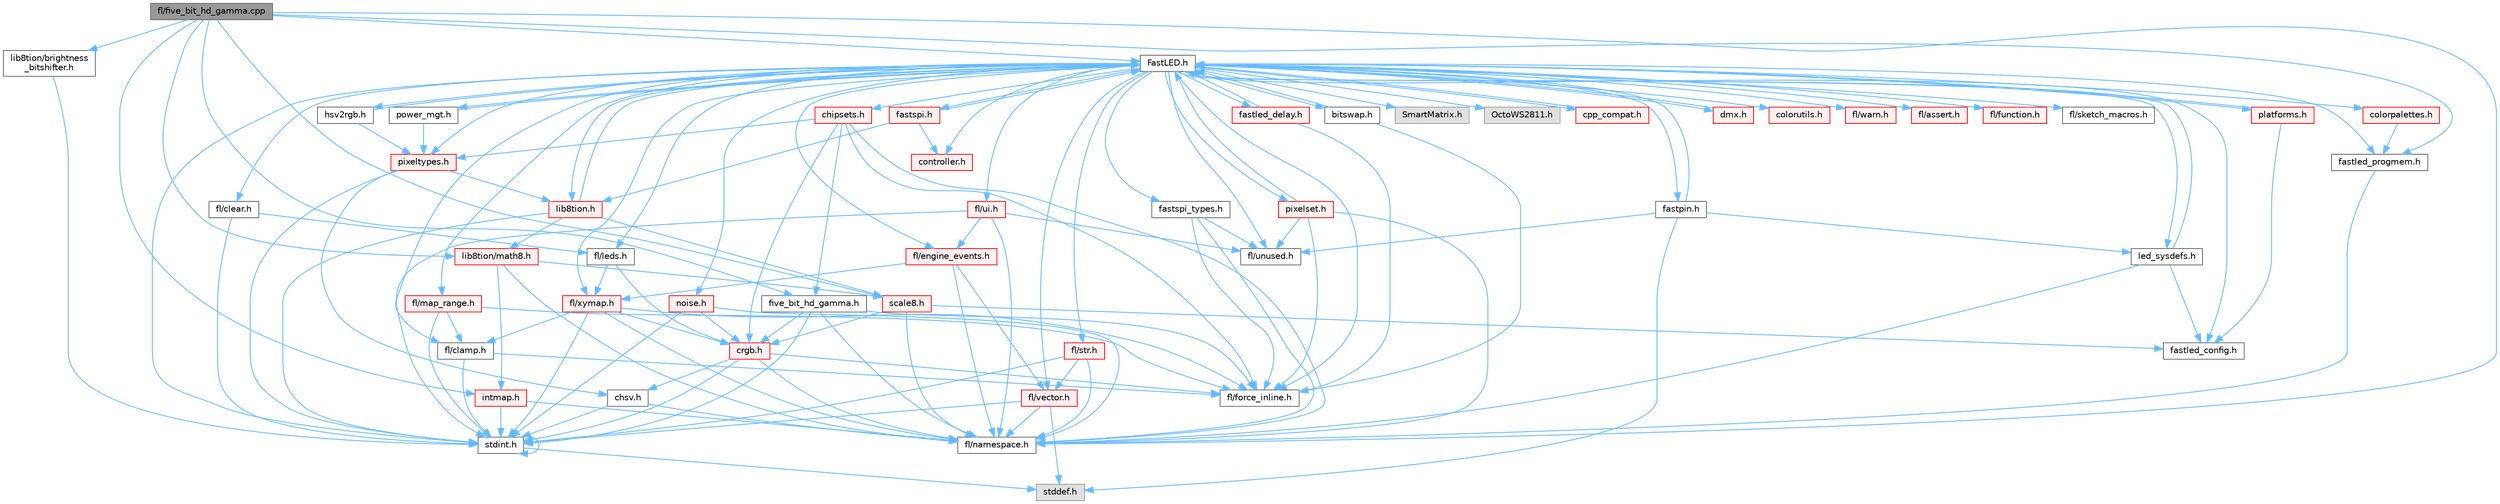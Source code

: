 digraph "fl/five_bit_hd_gamma.cpp"
{
 // INTERACTIVE_SVG=YES
 // LATEX_PDF_SIZE
  bgcolor="transparent";
  edge [fontname=Helvetica,fontsize=10,labelfontname=Helvetica,labelfontsize=10];
  node [fontname=Helvetica,fontsize=10,shape=box,height=0.2,width=0.4];
  Node1 [id="Node000001",label="fl/five_bit_hd_gamma.cpp",height=0.2,width=0.4,color="gray40", fillcolor="grey60", style="filled", fontcolor="black",tooltip="Defines functions for five-bit gamma correction."];
  Node1 -> Node2 [id="edge1_Node000001_Node000002",color="steelblue1",style="solid",tooltip=" "];
  Node2 [id="Node000002",label="five_bit_hd_gamma.h",height=0.2,width=0.4,color="grey40", fillcolor="white", style="filled",URL="$dc/d44/five__bit__hd__gamma_8h.html",tooltip="Declares functions for five-bit gamma correction."];
  Node2 -> Node3 [id="edge2_Node000002_Node000003",color="steelblue1",style="solid",tooltip=" "];
  Node3 [id="Node000003",label="stdint.h",height=0.2,width=0.4,color="grey40", fillcolor="white", style="filled",URL="$df/dd8/stdint_8h.html",tooltip=" "];
  Node3 -> Node4 [id="edge3_Node000003_Node000004",color="steelblue1",style="solid",tooltip=" "];
  Node4 [id="Node000004",label="stddef.h",height=0.2,width=0.4,color="grey60", fillcolor="#E0E0E0", style="filled",tooltip=" "];
  Node3 -> Node3 [id="edge4_Node000003_Node000003",color="steelblue1",style="solid",tooltip=" "];
  Node2 -> Node5 [id="edge5_Node000002_Node000005",color="steelblue1",style="solid",tooltip=" "];
  Node5 [id="Node000005",label="crgb.h",height=0.2,width=0.4,color="red", fillcolor="#FFF0F0", style="filled",URL="$db/dd1/crgb_8h.html",tooltip="Defines the red, green, and blue (RGB) pixel struct."];
  Node5 -> Node3 [id="edge6_Node000005_Node000003",color="steelblue1",style="solid",tooltip=" "];
  Node5 -> Node6 [id="edge7_Node000005_Node000006",color="steelblue1",style="solid",tooltip=" "];
  Node6 [id="Node000006",label="chsv.h",height=0.2,width=0.4,color="grey40", fillcolor="white", style="filled",URL="$d8/dd0/chsv_8h.html",tooltip="Defines the hue, saturation, and value (HSV) pixel struct."];
  Node6 -> Node3 [id="edge8_Node000006_Node000003",color="steelblue1",style="solid",tooltip=" "];
  Node6 -> Node7 [id="edge9_Node000006_Node000007",color="steelblue1",style="solid",tooltip=" "];
  Node7 [id="Node000007",label="fl/namespace.h",height=0.2,width=0.4,color="grey40", fillcolor="white", style="filled",URL="$df/d2a/namespace_8h.html",tooltip="Implements the FastLED namespace macros."];
  Node5 -> Node7 [id="edge10_Node000005_Node000007",color="steelblue1",style="solid",tooltip=" "];
  Node5 -> Node10 [id="edge11_Node000005_Node000010",color="steelblue1",style="solid",tooltip=" "];
  Node10 [id="Node000010",label="fl/force_inline.h",height=0.2,width=0.4,color="grey40", fillcolor="white", style="filled",URL="$d4/d64/force__inline_8h.html",tooltip=" "];
  Node2 -> Node10 [id="edge12_Node000002_Node000010",color="steelblue1",style="solid",tooltip=" "];
  Node2 -> Node7 [id="edge13_Node000002_Node000007",color="steelblue1",style="solid",tooltip=" "];
  Node1 -> Node13 [id="edge14_Node000001_Node000013",color="steelblue1",style="solid",tooltip=" "];
  Node13 [id="Node000013",label="FastLED.h",height=0.2,width=0.4,color="grey40", fillcolor="white", style="filled",URL="$db/d97/_fast_l_e_d_8h.html",tooltip="central include file for FastLED, defines the CFastLED class/object"];
  Node13 -> Node3 [id="edge15_Node000013_Node000003",color="steelblue1",style="solid",tooltip=" "];
  Node13 -> Node14 [id="edge16_Node000013_Node000014",color="steelblue1",style="solid",tooltip=" "];
  Node14 [id="Node000014",label="SmartMatrix.h",height=0.2,width=0.4,color="grey60", fillcolor="#E0E0E0", style="filled",tooltip=" "];
  Node13 -> Node15 [id="edge17_Node000013_Node000015",color="steelblue1",style="solid",tooltip=" "];
  Node15 [id="Node000015",label="OctoWS2811.h",height=0.2,width=0.4,color="grey60", fillcolor="#E0E0E0", style="filled",tooltip=" "];
  Node13 -> Node10 [id="edge18_Node000013_Node000010",color="steelblue1",style="solid",tooltip=" "];
  Node13 -> Node16 [id="edge19_Node000013_Node000016",color="steelblue1",style="solid",tooltip=" "];
  Node16 [id="Node000016",label="cpp_compat.h",height=0.2,width=0.4,color="red", fillcolor="#FFF0F0", style="filled",URL="$d9/d13/cpp__compat_8h.html",tooltip="Compatibility functions based on C++ version."];
  Node16 -> Node13 [id="edge20_Node000016_Node000013",color="steelblue1",style="solid",tooltip=" "];
  Node13 -> Node18 [id="edge21_Node000013_Node000018",color="steelblue1",style="solid",tooltip=" "];
  Node18 [id="Node000018",label="fastled_config.h",height=0.2,width=0.4,color="grey40", fillcolor="white", style="filled",URL="$d5/d11/fastled__config_8h.html",tooltip="Contains definitions that can be used to configure FastLED at compile time."];
  Node13 -> Node19 [id="edge22_Node000013_Node000019",color="steelblue1",style="solid",tooltip=" "];
  Node19 [id="Node000019",label="led_sysdefs.h",height=0.2,width=0.4,color="grey40", fillcolor="white", style="filled",URL="$d9/d3e/led__sysdefs_8h.html",tooltip="Determines which platform system definitions to include."];
  Node19 -> Node13 [id="edge23_Node000019_Node000013",color="steelblue1",style="solid",tooltip=" "];
  Node19 -> Node18 [id="edge24_Node000019_Node000018",color="steelblue1",style="solid",tooltip=" "];
  Node19 -> Node7 [id="edge25_Node000019_Node000007",color="steelblue1",style="solid",tooltip=" "];
  Node13 -> Node20 [id="edge26_Node000013_Node000020",color="steelblue1",style="solid",tooltip=" "];
  Node20 [id="Node000020",label="fastled_delay.h",height=0.2,width=0.4,color="red", fillcolor="#FFF0F0", style="filled",URL="$d0/da8/fastled__delay_8h.html",tooltip="Utility functions and classes for managing delay cycles."];
  Node20 -> Node13 [id="edge27_Node000020_Node000013",color="steelblue1",style="solid",tooltip=" "];
  Node20 -> Node10 [id="edge28_Node000020_Node000010",color="steelblue1",style="solid",tooltip=" "];
  Node13 -> Node22 [id="edge29_Node000013_Node000022",color="steelblue1",style="solid",tooltip=" "];
  Node22 [id="Node000022",label="bitswap.h",height=0.2,width=0.4,color="grey40", fillcolor="white", style="filled",URL="$de/ded/bitswap_8h.html",tooltip="Functions for doing a rotation of bits/bytes used by parallel output."];
  Node22 -> Node13 [id="edge30_Node000022_Node000013",color="steelblue1",style="solid",tooltip=" "];
  Node22 -> Node10 [id="edge31_Node000022_Node000010",color="steelblue1",style="solid",tooltip=" "];
  Node13 -> Node23 [id="edge32_Node000013_Node000023",color="steelblue1",style="solid",tooltip=" "];
  Node23 [id="Node000023",label="controller.h",height=0.2,width=0.4,color="red", fillcolor="#FFF0F0", style="filled",URL="$d2/dd9/controller_8h.html",tooltip="deprecated: base definitions used by led controllers for writing out led data"];
  Node13 -> Node70 [id="edge33_Node000013_Node000070",color="steelblue1",style="solid",tooltip=" "];
  Node70 [id="Node000070",label="fastpin.h",height=0.2,width=0.4,color="grey40", fillcolor="white", style="filled",URL="$db/d65/fastpin_8h.html",tooltip="Class base definitions for defining fast pin access."];
  Node70 -> Node13 [id="edge34_Node000070_Node000013",color="steelblue1",style="solid",tooltip=" "];
  Node70 -> Node19 [id="edge35_Node000070_Node000019",color="steelblue1",style="solid",tooltip=" "];
  Node70 -> Node4 [id="edge36_Node000070_Node000004",color="steelblue1",style="solid",tooltip=" "];
  Node70 -> Node42 [id="edge37_Node000070_Node000042",color="steelblue1",style="solid",tooltip=" "];
  Node42 [id="Node000042",label="fl/unused.h",height=0.2,width=0.4,color="grey40", fillcolor="white", style="filled",URL="$d8/d4b/unused_8h.html",tooltip=" "];
  Node13 -> Node71 [id="edge38_Node000013_Node000071",color="steelblue1",style="solid",tooltip=" "];
  Node71 [id="Node000071",label="fastspi_types.h",height=0.2,width=0.4,color="grey40", fillcolor="white", style="filled",URL="$d2/ddb/fastspi__types_8h.html",tooltip="Data types and constants used by SPI interfaces."];
  Node71 -> Node10 [id="edge39_Node000071_Node000010",color="steelblue1",style="solid",tooltip=" "];
  Node71 -> Node7 [id="edge40_Node000071_Node000007",color="steelblue1",style="solid",tooltip=" "];
  Node71 -> Node42 [id="edge41_Node000071_Node000042",color="steelblue1",style="solid",tooltip=" "];
  Node13 -> Node72 [id="edge42_Node000013_Node000072",color="steelblue1",style="solid",tooltip=" "];
  Node72 [id="Node000072",label="dmx.h",height=0.2,width=0.4,color="red", fillcolor="#FFF0F0", style="filled",URL="$d3/de1/dmx_8h.html",tooltip="Defines the DMX512-based LED controllers."];
  Node72 -> Node13 [id="edge43_Node000072_Node000013",color="steelblue1",style="solid",tooltip=" "];
  Node13 -> Node75 [id="edge44_Node000013_Node000075",color="steelblue1",style="solid",tooltip=" "];
  Node75 [id="Node000075",label="platforms.h",height=0.2,width=0.4,color="red", fillcolor="#FFF0F0", style="filled",URL="$da/dc9/platforms_8h.html",tooltip="Determines which platforms headers to include."];
  Node75 -> Node13 [id="edge45_Node000075_Node000013",color="steelblue1",style="solid",tooltip=" "];
  Node75 -> Node18 [id="edge46_Node000075_Node000018",color="steelblue1",style="solid",tooltip=" "];
  Node13 -> Node77 [id="edge47_Node000013_Node000077",color="steelblue1",style="solid",tooltip=" "];
  Node77 [id="Node000077",label="fastled_progmem.h",height=0.2,width=0.4,color="grey40", fillcolor="white", style="filled",URL="$df/dab/fastled__progmem_8h.html",tooltip="Wrapper definitions to allow seamless use of PROGMEM in environments that have it."];
  Node77 -> Node7 [id="edge48_Node000077_Node000007",color="steelblue1",style="solid",tooltip=" "];
  Node13 -> Node26 [id="edge49_Node000013_Node000026",color="steelblue1",style="solid",tooltip=" "];
  Node26 [id="Node000026",label="lib8tion.h",height=0.2,width=0.4,color="red", fillcolor="#FFF0F0", style="filled",URL="$df/da5/lib8tion_8h.html",tooltip="Fast, efficient 8-bit math functions specifically designed for high-performance LED programming."];
  Node26 -> Node13 [id="edge50_Node000026_Node000013",color="steelblue1",style="solid",tooltip=" "];
  Node26 -> Node3 [id="edge51_Node000026_Node000003",color="steelblue1",style="solid",tooltip=" "];
  Node26 -> Node47 [id="edge52_Node000026_Node000047",color="steelblue1",style="solid",tooltip=" "];
  Node47 [id="Node000047",label="lib8tion/math8.h",height=0.2,width=0.4,color="red", fillcolor="#FFF0F0", style="filled",URL="$d5/dd1/math8_8h.html",tooltip="Fast, efficient 8-bit math functions specifically designed for high-performance LED programming."];
  Node47 -> Node48 [id="edge53_Node000047_Node000048",color="steelblue1",style="solid",tooltip=" "];
  Node48 [id="Node000048",label="scale8.h",height=0.2,width=0.4,color="red", fillcolor="#FFF0F0", style="filled",URL="$db/d91/scale8_8h.html",tooltip="Fast, efficient 8-bit scaling functions specifically designed for high-performance LED programming."];
  Node48 -> Node5 [id="edge54_Node000048_Node000005",color="steelblue1",style="solid",tooltip=" "];
  Node48 -> Node7 [id="edge55_Node000048_Node000007",color="steelblue1",style="solid",tooltip=" "];
  Node48 -> Node18 [id="edge56_Node000048_Node000018",color="steelblue1",style="solid",tooltip=" "];
  Node47 -> Node49 [id="edge57_Node000047_Node000049",color="steelblue1",style="solid",tooltip=" "];
  Node49 [id="Node000049",label="intmap.h",height=0.2,width=0.4,color="red", fillcolor="#FFF0F0", style="filled",URL="$d8/d54/intmap_8h.html",tooltip="Defines integer mapping functions."];
  Node49 -> Node7 [id="edge58_Node000049_Node000007",color="steelblue1",style="solid",tooltip=" "];
  Node49 -> Node3 [id="edge59_Node000049_Node000003",color="steelblue1",style="solid",tooltip=" "];
  Node47 -> Node7 [id="edge60_Node000047_Node000007",color="steelblue1",style="solid",tooltip=" "];
  Node26 -> Node48 [id="edge61_Node000026_Node000048",color="steelblue1",style="solid",tooltip=" "];
  Node13 -> Node25 [id="edge62_Node000013_Node000025",color="steelblue1",style="solid",tooltip=" "];
  Node25 [id="Node000025",label="pixeltypes.h",height=0.2,width=0.4,color="red", fillcolor="#FFF0F0", style="filled",URL="$d2/dba/pixeltypes_8h.html",tooltip="Includes defintions for RGB and HSV pixels."];
  Node25 -> Node3 [id="edge63_Node000025_Node000003",color="steelblue1",style="solid",tooltip=" "];
  Node25 -> Node26 [id="edge64_Node000025_Node000026",color="steelblue1",style="solid",tooltip=" "];
  Node25 -> Node6 [id="edge65_Node000025_Node000006",color="steelblue1",style="solid",tooltip=" "];
  Node13 -> Node78 [id="edge66_Node000013_Node000078",color="steelblue1",style="solid",tooltip=" "];
  Node78 [id="Node000078",label="hsv2rgb.h",height=0.2,width=0.4,color="grey40", fillcolor="white", style="filled",URL="$de/d9a/hsv2rgb_8h.html",tooltip="Functions to convert from the HSV colorspace to the RGB colorspace."];
  Node78 -> Node13 [id="edge67_Node000078_Node000013",color="steelblue1",style="solid",tooltip=" "];
  Node78 -> Node25 [id="edge68_Node000078_Node000025",color="steelblue1",style="solid",tooltip=" "];
  Node13 -> Node79 [id="edge69_Node000013_Node000079",color="steelblue1",style="solid",tooltip=" "];
  Node79 [id="Node000079",label="colorutils.h",height=0.2,width=0.4,color="red", fillcolor="#FFF0F0", style="filled",URL="$d1/dfb/colorutils_8h.html",tooltip=" "];
  Node13 -> Node84 [id="edge70_Node000013_Node000084",color="steelblue1",style="solid",tooltip=" "];
  Node84 [id="Node000084",label="pixelset.h",height=0.2,width=0.4,color="red", fillcolor="#FFF0F0", style="filled",URL="$d4/d46/pixelset_8h.html",tooltip="Declares classes for managing logical groups of LEDs."];
  Node84 -> Node10 [id="edge71_Node000084_Node000010",color="steelblue1",style="solid",tooltip=" "];
  Node84 -> Node7 [id="edge72_Node000084_Node000007",color="steelblue1",style="solid",tooltip=" "];
  Node84 -> Node42 [id="edge73_Node000084_Node000042",color="steelblue1",style="solid",tooltip=" "];
  Node84 -> Node13 [id="edge74_Node000084_Node000013",color="steelblue1",style="solid",tooltip=" "];
  Node13 -> Node85 [id="edge75_Node000013_Node000085",color="steelblue1",style="solid",tooltip=" "];
  Node85 [id="Node000085",label="colorpalettes.h",height=0.2,width=0.4,color="red", fillcolor="#FFF0F0", style="filled",URL="$dc/dcc/colorpalettes_8h.html",tooltip="Declarations for the predefined color palettes supplied by FastLED."];
  Node85 -> Node77 [id="edge76_Node000085_Node000077",color="steelblue1",style="solid",tooltip=" "];
  Node13 -> Node86 [id="edge77_Node000013_Node000086",color="steelblue1",style="solid",tooltip=" "];
  Node86 [id="Node000086",label="noise.h",height=0.2,width=0.4,color="red", fillcolor="#FFF0F0", style="filled",URL="$d1/d31/noise_8h.html",tooltip="Functions to generate and fill arrays with noise."];
  Node86 -> Node3 [id="edge78_Node000086_Node000003",color="steelblue1",style="solid",tooltip=" "];
  Node86 -> Node5 [id="edge79_Node000086_Node000005",color="steelblue1",style="solid",tooltip=" "];
  Node86 -> Node7 [id="edge80_Node000086_Node000007",color="steelblue1",style="solid",tooltip=" "];
  Node13 -> Node87 [id="edge81_Node000013_Node000087",color="steelblue1",style="solid",tooltip=" "];
  Node87 [id="Node000087",label="power_mgt.h",height=0.2,width=0.4,color="grey40", fillcolor="white", style="filled",URL="$dc/d5b/power__mgt_8h.html",tooltip="Functions to limit the power used by FastLED."];
  Node87 -> Node13 [id="edge82_Node000087_Node000013",color="steelblue1",style="solid",tooltip=" "];
  Node87 -> Node25 [id="edge83_Node000087_Node000025",color="steelblue1",style="solid",tooltip=" "];
  Node13 -> Node88 [id="edge84_Node000013_Node000088",color="steelblue1",style="solid",tooltip=" "];
  Node88 [id="Node000088",label="fastspi.h",height=0.2,width=0.4,color="red", fillcolor="#FFF0F0", style="filled",URL="$d6/ddc/fastspi_8h.html",tooltip="Serial peripheral interface (SPI) definitions per platform."];
  Node88 -> Node13 [id="edge85_Node000088_Node000013",color="steelblue1",style="solid",tooltip=" "];
  Node88 -> Node23 [id="edge86_Node000088_Node000023",color="steelblue1",style="solid",tooltip=" "];
  Node88 -> Node26 [id="edge87_Node000088_Node000026",color="steelblue1",style="solid",tooltip=" "];
  Node13 -> Node90 [id="edge88_Node000013_Node000090",color="steelblue1",style="solid",tooltip=" "];
  Node90 [id="Node000090",label="chipsets.h",height=0.2,width=0.4,color="red", fillcolor="#FFF0F0", style="filled",URL="$db/d66/chipsets_8h.html",tooltip="Contains the bulk of the definitions for the various LED chipsets supported."];
  Node90 -> Node25 [id="edge89_Node000090_Node000025",color="steelblue1",style="solid",tooltip=" "];
  Node90 -> Node2 [id="edge90_Node000090_Node000002",color="steelblue1",style="solid",tooltip=" "];
  Node90 -> Node10 [id="edge91_Node000090_Node000010",color="steelblue1",style="solid",tooltip=" "];
  Node90 -> Node5 [id="edge92_Node000090_Node000005",color="steelblue1",style="solid",tooltip=" "];
  Node90 -> Node7 [id="edge93_Node000090_Node000007",color="steelblue1",style="solid",tooltip=" "];
  Node13 -> Node59 [id="edge94_Node000013_Node000059",color="steelblue1",style="solid",tooltip=" "];
  Node59 [id="Node000059",label="fl/engine_events.h",height=0.2,width=0.4,color="red", fillcolor="#FFF0F0", style="filled",URL="$db/dc0/engine__events_8h.html",tooltip=" "];
  Node59 -> Node7 [id="edge95_Node000059_Node000007",color="steelblue1",style="solid",tooltip=" "];
  Node59 -> Node44 [id="edge96_Node000059_Node000044",color="steelblue1",style="solid",tooltip=" "];
  Node44 [id="Node000044",label="fl/vector.h",height=0.2,width=0.4,color="red", fillcolor="#FFF0F0", style="filled",URL="$d6/d68/vector_8h.html",tooltip=" "];
  Node44 -> Node4 [id="edge97_Node000044_Node000004",color="steelblue1",style="solid",tooltip=" "];
  Node44 -> Node3 [id="edge98_Node000044_Node000003",color="steelblue1",style="solid",tooltip=" "];
  Node44 -> Node7 [id="edge99_Node000044_Node000007",color="steelblue1",style="solid",tooltip=" "];
  Node59 -> Node67 [id="edge100_Node000059_Node000067",color="steelblue1",style="solid",tooltip=" "];
  Node67 [id="Node000067",label="fl/xymap.h",height=0.2,width=0.4,color="red", fillcolor="#FFF0F0", style="filled",URL="$da/d61/xymap_8h.html",tooltip=" "];
  Node67 -> Node3 [id="edge101_Node000067_Node000003",color="steelblue1",style="solid",tooltip=" "];
  Node67 -> Node5 [id="edge102_Node000067_Node000005",color="steelblue1",style="solid",tooltip=" "];
  Node67 -> Node34 [id="edge103_Node000067_Node000034",color="steelblue1",style="solid",tooltip=" "];
  Node34 [id="Node000034",label="fl/clamp.h",height=0.2,width=0.4,color="grey40", fillcolor="white", style="filled",URL="$d6/dd3/clamp_8h.html",tooltip=" "];
  Node34 -> Node3 [id="edge104_Node000034_Node000003",color="steelblue1",style="solid",tooltip=" "];
  Node34 -> Node10 [id="edge105_Node000034_Node000010",color="steelblue1",style="solid",tooltip=" "];
  Node67 -> Node10 [id="edge106_Node000067_Node000010",color="steelblue1",style="solid",tooltip=" "];
  Node67 -> Node7 [id="edge107_Node000067_Node000007",color="steelblue1",style="solid",tooltip=" "];
  Node13 -> Node91 [id="edge108_Node000013_Node000091",color="steelblue1",style="solid",tooltip=" "];
  Node91 [id="Node000091",label="fl/leds.h",height=0.2,width=0.4,color="grey40", fillcolor="white", style="filled",URL="$da/d78/leds_8h.html",tooltip=" "];
  Node91 -> Node5 [id="edge109_Node000091_Node000005",color="steelblue1",style="solid",tooltip=" "];
  Node91 -> Node67 [id="edge110_Node000091_Node000067",color="steelblue1",style="solid",tooltip=" "];
  Node13 -> Node31 [id="edge111_Node000013_Node000031",color="steelblue1",style="solid",tooltip=" "];
  Node31 [id="Node000031",label="fl/str.h",height=0.2,width=0.4,color="red", fillcolor="#FFF0F0", style="filled",URL="$d1/d93/str_8h.html",tooltip=" "];
  Node31 -> Node3 [id="edge112_Node000031_Node000003",color="steelblue1",style="solid",tooltip=" "];
  Node31 -> Node7 [id="edge113_Node000031_Node000007",color="steelblue1",style="solid",tooltip=" "];
  Node31 -> Node44 [id="edge114_Node000031_Node000044",color="steelblue1",style="solid",tooltip=" "];
  Node13 -> Node67 [id="edge115_Node000013_Node000067",color="steelblue1",style="solid",tooltip=" "];
  Node13 -> Node34 [id="edge116_Node000013_Node000034",color="steelblue1",style="solid",tooltip=" "];
  Node13 -> Node35 [id="edge117_Node000013_Node000035",color="steelblue1",style="solid",tooltip=" "];
  Node35 [id="Node000035",label="fl/map_range.h",height=0.2,width=0.4,color="red", fillcolor="#FFF0F0", style="filled",URL="$d1/d47/map__range_8h.html",tooltip=" "];
  Node35 -> Node3 [id="edge118_Node000035_Node000003",color="steelblue1",style="solid",tooltip=" "];
  Node35 -> Node34 [id="edge119_Node000035_Node000034",color="steelblue1",style="solid",tooltip=" "];
  Node35 -> Node10 [id="edge120_Node000035_Node000010",color="steelblue1",style="solid",tooltip=" "];
  Node13 -> Node92 [id="edge121_Node000013_Node000092",color="steelblue1",style="solid",tooltip=" "];
  Node92 [id="Node000092",label="fl/warn.h",height=0.2,width=0.4,color="red", fillcolor="#FFF0F0", style="filled",URL="$de/d77/warn_8h.html",tooltip=" "];
  Node13 -> Node63 [id="edge122_Node000013_Node000063",color="steelblue1",style="solid",tooltip=" "];
  Node63 [id="Node000063",label="fl/assert.h",height=0.2,width=0.4,color="red", fillcolor="#FFF0F0", style="filled",URL="$dc/da7/assert_8h.html",tooltip=" "];
  Node13 -> Node42 [id="edge123_Node000013_Node000042",color="steelblue1",style="solid",tooltip=" "];
  Node13 -> Node44 [id="edge124_Node000013_Node000044",color="steelblue1",style="solid",tooltip=" "];
  Node13 -> Node95 [id="edge125_Node000013_Node000095",color="steelblue1",style="solid",tooltip=" "];
  Node95 [id="Node000095",label="fl/function.h",height=0.2,width=0.4,color="red", fillcolor="#FFF0F0", style="filled",URL="$dd/d67/function_8h.html",tooltip=" "];
  Node13 -> Node96 [id="edge126_Node000013_Node000096",color="steelblue1",style="solid",tooltip=" "];
  Node96 [id="Node000096",label="fl/clear.h",height=0.2,width=0.4,color="grey40", fillcolor="white", style="filled",URL="$df/db0/clear_8h.html",tooltip=" "];
  Node96 -> Node91 [id="edge127_Node000096_Node000091",color="steelblue1",style="solid",tooltip=" "];
  Node96 -> Node3 [id="edge128_Node000096_Node000003",color="steelblue1",style="solid",tooltip=" "];
  Node13 -> Node97 [id="edge129_Node000013_Node000097",color="steelblue1",style="solid",tooltip=" "];
  Node97 [id="Node000097",label="fl/ui.h",height=0.2,width=0.4,color="red", fillcolor="#FFF0F0", style="filled",URL="$d9/d3b/ui_8h.html",tooltip=" "];
  Node97 -> Node3 [id="edge130_Node000097_Node000003",color="steelblue1",style="solid",tooltip=" "];
  Node97 -> Node59 [id="edge131_Node000097_Node000059",color="steelblue1",style="solid",tooltip=" "];
  Node97 -> Node7 [id="edge132_Node000097_Node000007",color="steelblue1",style="solid",tooltip=" "];
  Node97 -> Node42 [id="edge133_Node000097_Node000042",color="steelblue1",style="solid",tooltip=" "];
  Node13 -> Node106 [id="edge134_Node000013_Node000106",color="steelblue1",style="solid",tooltip=" "];
  Node106 [id="Node000106",label="fl/sketch_macros.h",height=0.2,width=0.4,color="grey40", fillcolor="white", style="filled",URL="$d1/dbc/sketch__macros_8h.html",tooltip=" "];
  Node1 -> Node77 [id="edge135_Node000001_Node000077",color="steelblue1",style="solid",tooltip=" "];
  Node1 -> Node7 [id="edge136_Node000001_Node000007",color="steelblue1",style="solid",tooltip=" "];
  Node1 -> Node107 [id="edge137_Node000001_Node000107",color="steelblue1",style="solid",tooltip=" "];
  Node107 [id="Node000107",label="lib8tion/brightness\l_bitshifter.h",height=0.2,width=0.4,color="grey40", fillcolor="white", style="filled",URL="$d5/d25/brightness__bitshifter_8h.html",tooltip="Defines brightness bitshifting functions."];
  Node107 -> Node3 [id="edge138_Node000107_Node000003",color="steelblue1",style="solid",tooltip=" "];
  Node1 -> Node49 [id="edge139_Node000001_Node000049",color="steelblue1",style="solid",tooltip=" "];
  Node1 -> Node47 [id="edge140_Node000001_Node000047",color="steelblue1",style="solid",tooltip=" "];
  Node1 -> Node48 [id="edge141_Node000001_Node000048",color="steelblue1",style="solid",tooltip=" "];
}
